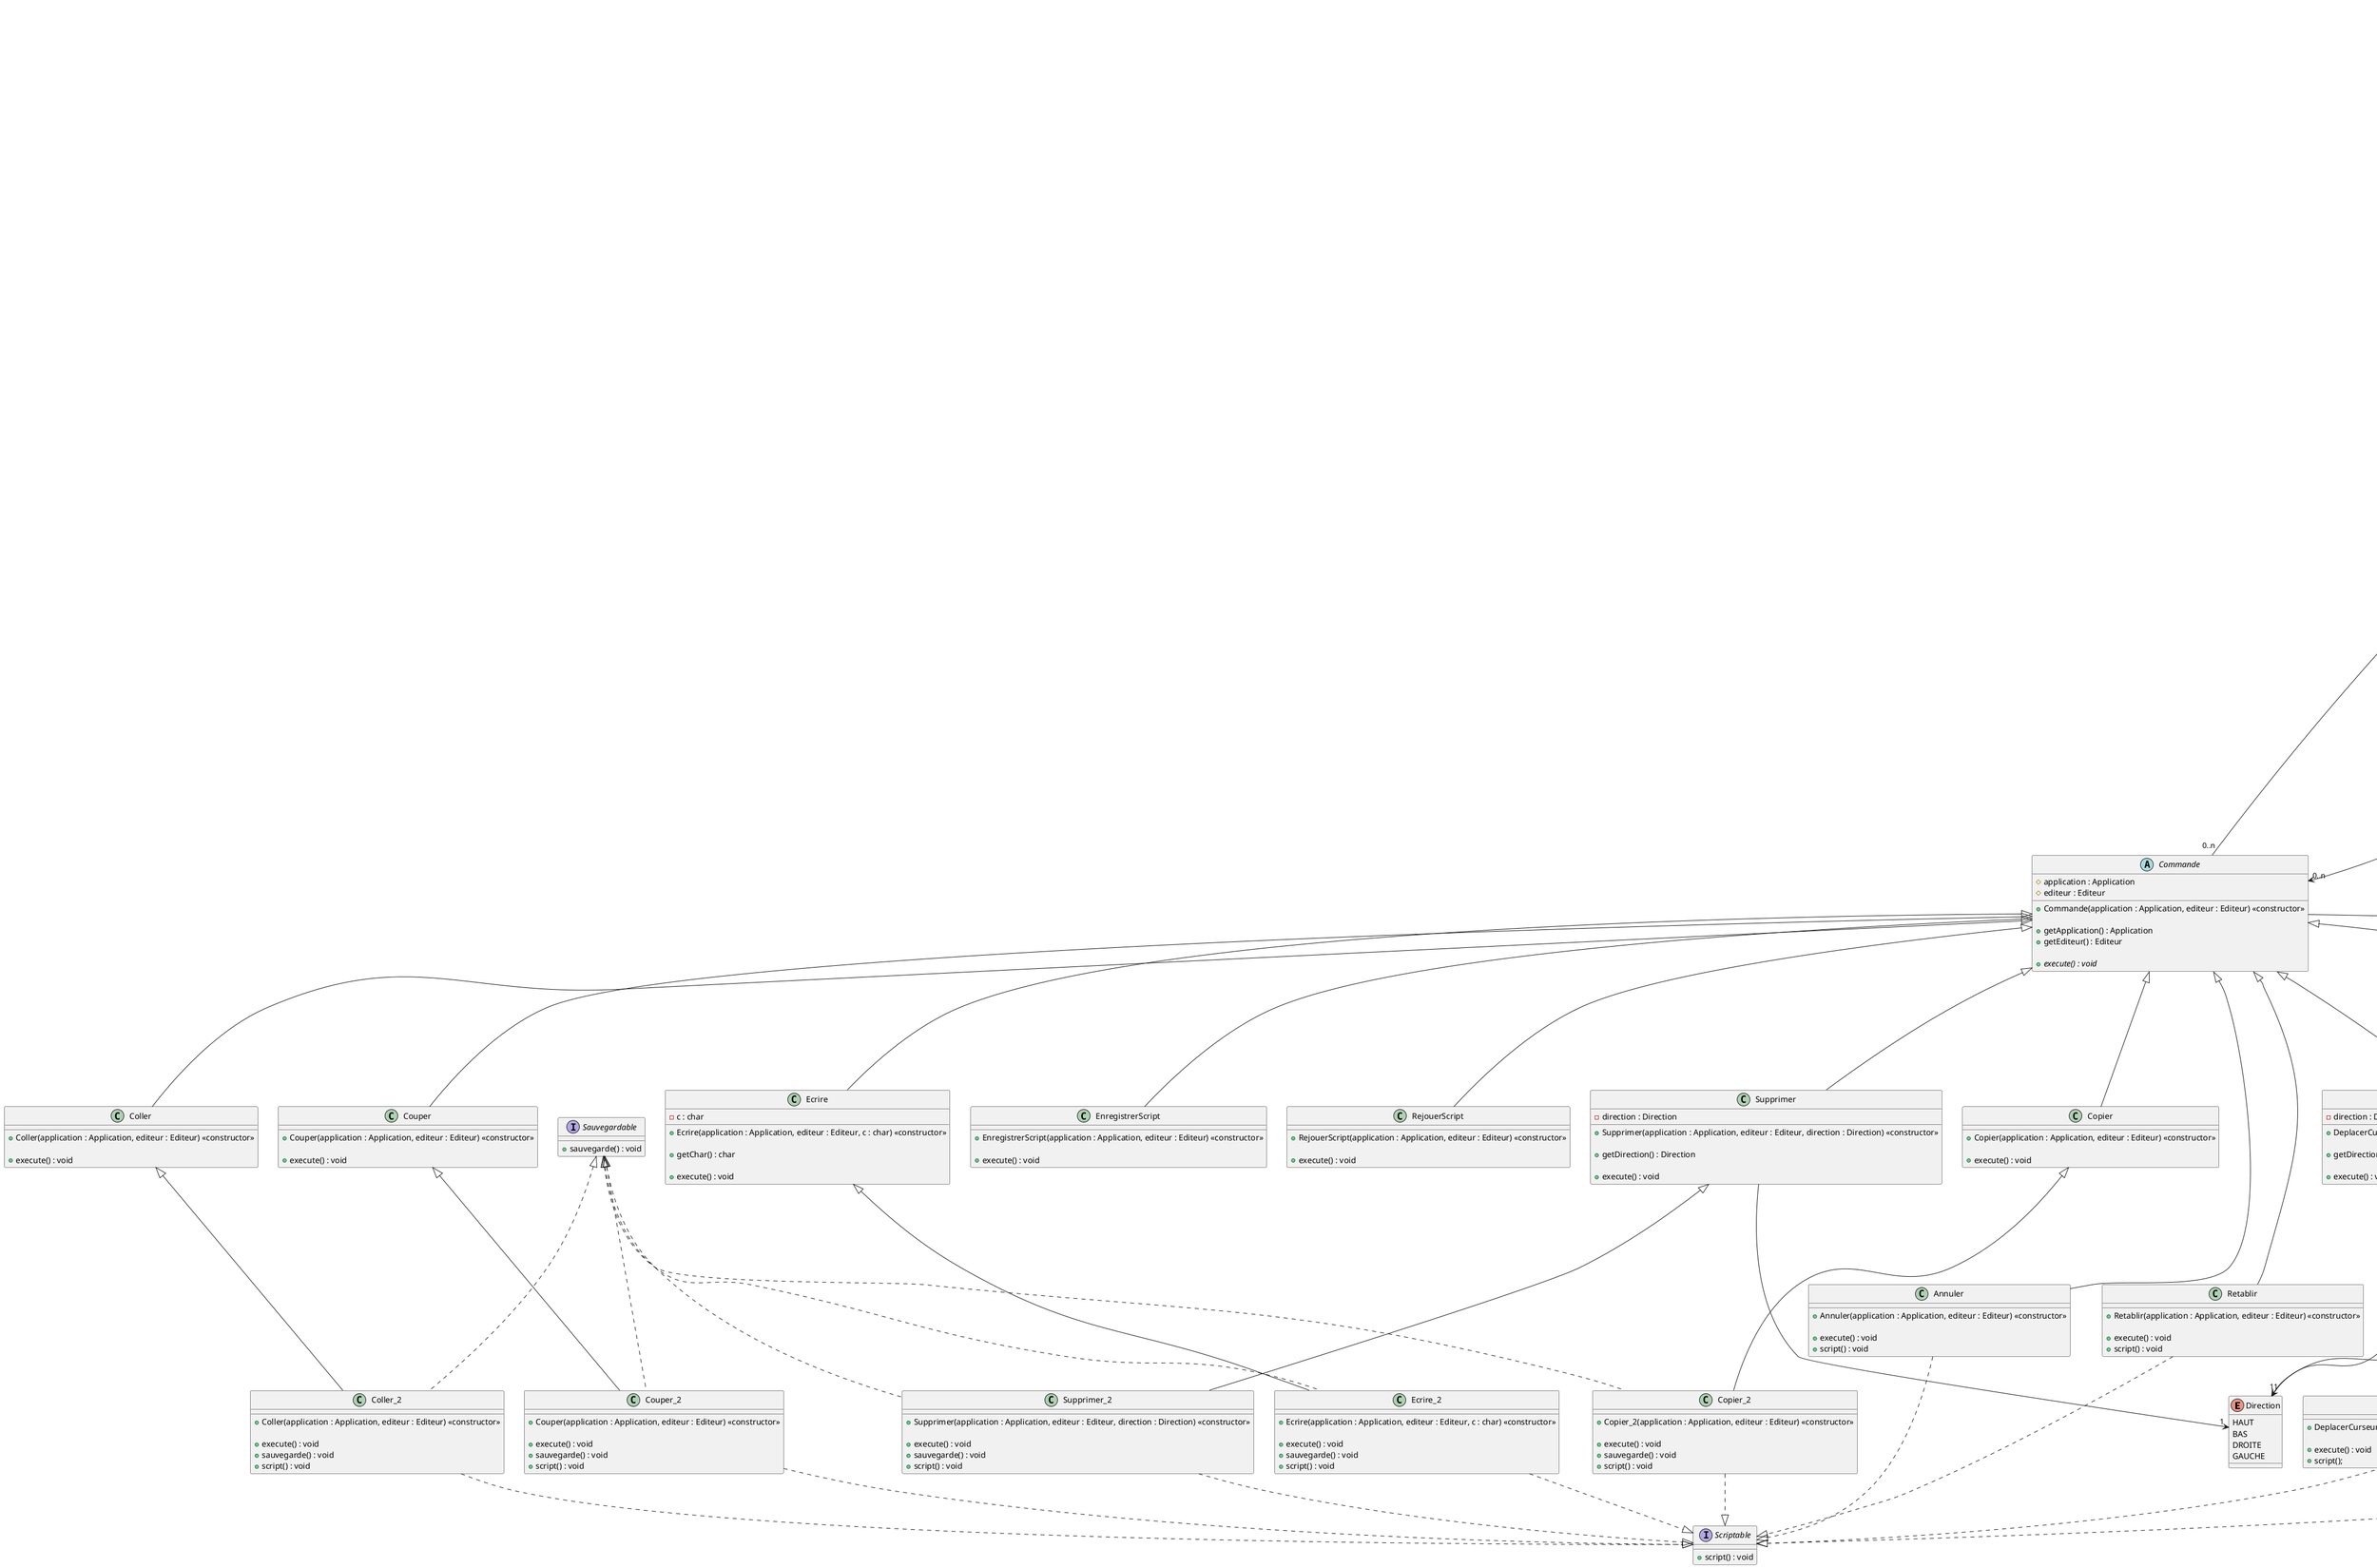 @startuml class

enum "Direction"{
    HAUT
    BAS
    DROITE
    GAUCHE
}

class "Application"{
    -clipboard : String
    -editeur : Editeur
    -fenetre : Fenetre
    -commandes : Map<Character, Callable<Commande>>
    -script : Script
    -memoire : Memoire

    +Application() <<constructor>>

    +getClipboard() : String
    +getEditeur() : Editeur
    +getFenetre() : Fenetre
    +getCommandes() : Map<Character, Callable<Commande>>
    +getScript() : Script
    +getMemoire() : Memoire
    +setClipboard(clipboard : String) : void

    +deplaceCurseur(direction : Direction) : void
    +deplaceSelection(direction : Direction) : void
    +ecrit(c : char) : void
    +supprime(direction : Direction) : void
    +getCommande(c : char) : Commande
    +run() : void
    -initCommandes() : void
}

class "Fenetre"{
    -application : Application
    -textArea : JTextArea
    -highlighter : Highlighter
    -selectionPainter : HighlightPainter
    -cursorPainter : HighlightPainter
    -selectionTag : Object
    -cursorTag : Object
    -actionneur : Actionneur

    +Fenetre(application : Application) <<constructor>>

    +getApplication() : Application
    +getTextArea() : JTextArea
    +getHighlighter() : Highlighter
    +getSelectionPainter() : HighlightPainter
    +getCursorPainter() : HighlightPainter
    +getSelectionTag() : Object
    +getCursorTag() : Object
    +getActionneur() : Actionneur
    +setActionneur(actionneur : Actionneur) : void

    +refreshText() : void
    +refreshSelectionHighlight() : void
    +refreshCursorHighlight() : void
    +show() : void
    -initTextArea() : void

    +setTeinteRouge() : void
    +setTeinteGrise() : void
}

abstract class "Actionneur"{
    #fenetre : Fenetre

    +Actionneur(fenetre : Fenetre) <<constructor>>

    +getFenetre() : Fenetre

    #changeActionneur(actionneur : Actionneur) : void
}

class "InputActionneur"{
    +InputActionneur(fenetre : Fenetre) <<constructor>>

    +keyPressed(e : KeyEvent) : void
    +keyTyped(e : KeyEvent) : void
    -isPrintableChar(c : char) : boolean
}

class "CommandeActionneur"{
    +CommandeActionneur(fenetre : Fenetre) <<constructor>>

    +keyPressed(e : KeyEvent) : void
    +keyReleased(e : KeyEvent) : void
}

class "Editeur"{
    -texte : StringBuffer
    -curseur : int
    -selection : Selection

    +Editeur() <<constructor>>

    +getTexte() : StringBuffer
    +getCurseur() : int
    +getSelection() : Selection

    +writeChar(c : char) : void
    +deleteChar(direction : Direction) : void
    +moveCurseur(direction : Direction) : void
    +moveSelection(direction : Direction) : void
    +resetSelection() : void
    +emptySelection() : boolean
    +getSelectedText() : String
    +setSelectedText(String remplacement) : void
    +removeSelectedText() : void

    +createSnapshot() : Snapshot
    +restoreSnapshot(snapshot : Snapshot) : void
}

class "Selection"{
    -offset : int

    +Selection() <<constructor>>

    +getOffset() : int
    +setOffset(offset : int) : void
}

abstract class "Commande"{
    #application : Application
    #editeur : Editeur

    +Commande(application : Application, editeur : Editeur) <<constructor>>

    +getApplication() : Application
    +getEditeur() : Editeur

    {abstract}+execute() : void
}

class "Copier"{
    +Copier(application : Application, editeur : Editeur) <<constructor>>

    +execute() : void
}

class "Coller"{
    +Coller(application : Application, editeur : Editeur) <<constructor>>

    +execute() : void
}

class "Couper"{
    +Couper(application : Application, editeur : Editeur) <<constructor>>

    +execute() : void
}

class "DeplacerCurseur"{
    -direction : Direction

    +DeplacerCurseur(application : Application, editeur : Editeur, direction : Direction) <<constructor>>

    +getDirection() : Direction

    +execute() : void
}

class "DeplacerSelection"{
    -direction : Direction

    +DeplacerSelection(application : Application, editeur : Editeur, direction : Direction) <<constructor>>

    +getDirection() : Direction

    +execute() : void
}

class "Ecrire"{
    -c : char

    +Ecrire(application : Application, editeur : Editeur, c : char) <<constructor>>

    +getChar() : char

    +execute() : void
}

class "Supprimer"{
    -direction : Direction

    +Supprimer(application : Application, editeur : Editeur, direction : Direction) <<constructor>>

    +getDirection() : Direction

    +execute() : void
}

class "Annuler"{
    +Annuler(application : Application, editeur : Editeur) <<constructor>>

    +execute() : void
    +script() : void
}

class "Retablir"{
    +Retablir(application : Application, editeur : Editeur) <<constructor>>

    +execute() : void
    +script() : void
}

class "EnregistrerScript"{
    +EnregistrerScript(application : Application, editeur : Editeur) <<constructor>>

    +execute() : void
}

class "RejouerScript"{
    +RejouerScript(application : Application, editeur : Editeur) <<constructor>>

    +execute() : void
}

class "Copier_2"{
    +Copier_2(application : Application, editeur : Editeur) <<constructor>>

    +execute() : void
    +sauvegarde() : void
    +script() : void
}

class "Coller_2"{
    +Coller(application : Application, editeur : Editeur) <<constructor>>

    +execute() : void
    +sauvegarde() : void
    +script() : void
}

class "Couper_2"{
    +Couper(application : Application, editeur : Editeur) <<constructor>>

    +execute() : void
    +sauvegarde() : void
    +script() : void
}

class "DeplacerCurseur_2"{
    +DeplacerCurseur(application : Application, editeur : Editeur, direction : Direction) <<constructor>>

    +execute() : void
    +script();
}

class "DeplacerSelection_2"{
    +DeplacerSelection(application : Application, editeur : Editeur, direction : Direction) <<constructor>>

    +execute() : void
    +script();
}

class "Ecrire_2"{
    +Ecrire(application : Application, editeur : Editeur, c : char) <<constructor>>

    +execute() : void
    +sauvegarde() : void
    +script() : void
}

class "Supprimer_2"{
    +Supprimer(application : Application, editeur : Editeur, direction : Direction) <<constructor>>

    +execute() : void
    +sauvegarde() : void
    +script() : void
}

class "Memoire"{
    -passe : Stack<Snapshot>
    -futur : Stack<Snapshot>
    -present : Snapshot

    +Memoire(present : Snapshot) <<constructor>>

    +getPasse() : Stack<Snapshot>
    +getFutur() : Stack<Snapshot>
    +getPresent() : Snapshot

    +sauvegarde(snap : Snapshot) : void
    +retourPasser() : Snapshot
    +retourFutur() : Snapshot
}

class "Snapshot"{
    -texte : StringBuffer
    -curseur : int

    +Snapshot(texte : StringBuffer, curseur : int) <<constructor>>

    +getTexte() : StringBuffer
    +getCurseur() : int

    +clone() : Snapshot
}

class "Script"{
    -commandes : List<Commande>
    -registering : boolean

    +Script() <<constructor>>

    +getCommandes() : List<Commande>
    +isRegistering() : boolean
    +setRegistering(registering : boolean) : void

    +reset() : void
    +jouer() : void
    +enregistrer(c : Commande) : void
}

interface "Sauvegardable"{
    +sauvegarde() : void
}

interface "Scriptable"{
    +script() : void
}

Application -->"1" Editeur
Application "1"--"1" Fenetre
Application "1"--"0..n" Commande : > créé des commandes
Application -->"1" Memoire
Application -->"1" Script
Script -->"0..n" Commande
Memoire -->"1..n" Snapshot
Fenetre "1"--"1" Actionneur
Editeur -->"1" Selection
Editeur "1"-->"0..n" Snapshot : > créé des snapshots
Commande -->"1" Editeur

DeplacerCurseur -->"1" Direction
DeplacerSelection -->"1" Direction
Supprimer -->"1" Direction

Commande <|-- Copier
Commande <|-- Couper
Commande <|-- Coller
Commande <|-- DeplacerCurseur
Commande <|-- DeplacerSelection
Commande <|-- Ecrire
Commande <|-- Supprimer

Actionneur <|-- InputActionneur
Actionneur <|-- CommandeActionneur

Copier <|-- Copier_2
Couper <|-- Couper_2
Coller <|-- Coller_2
DeplacerCurseur <|-- DeplacerCurseur_2
DeplacerSelection <|-- DeplacerSelection_2
Ecrire <|-- Ecrire_2
Supprimer <|-- Supprimer_2

Commande <|-- Annuler
Commande <|-- Retablir
Commande <|-- EnregistrerScript
Commande <|-- RejouerScript

Annuler ..|> Scriptable
Retablir ..|> Scriptable
Copier_2 ..|> Scriptable
Couper_2 ..|> Scriptable
Coller_2 ..|> Scriptable
DeplacerCurseur_2 ..|> Scriptable
DeplacerSelection_2 ..|> Scriptable
Ecrire_2 ..|> Scriptable
Supprimer_2 ..|> Scriptable

Sauvegardable <|.. Copier_2
Sauvegardable <|.. Couper_2
Sauvegardable <|.. Coller_2
Sauvegardable <|.. Ecrire_2
Sauvegardable <|.. Supprimer_2
@enduml